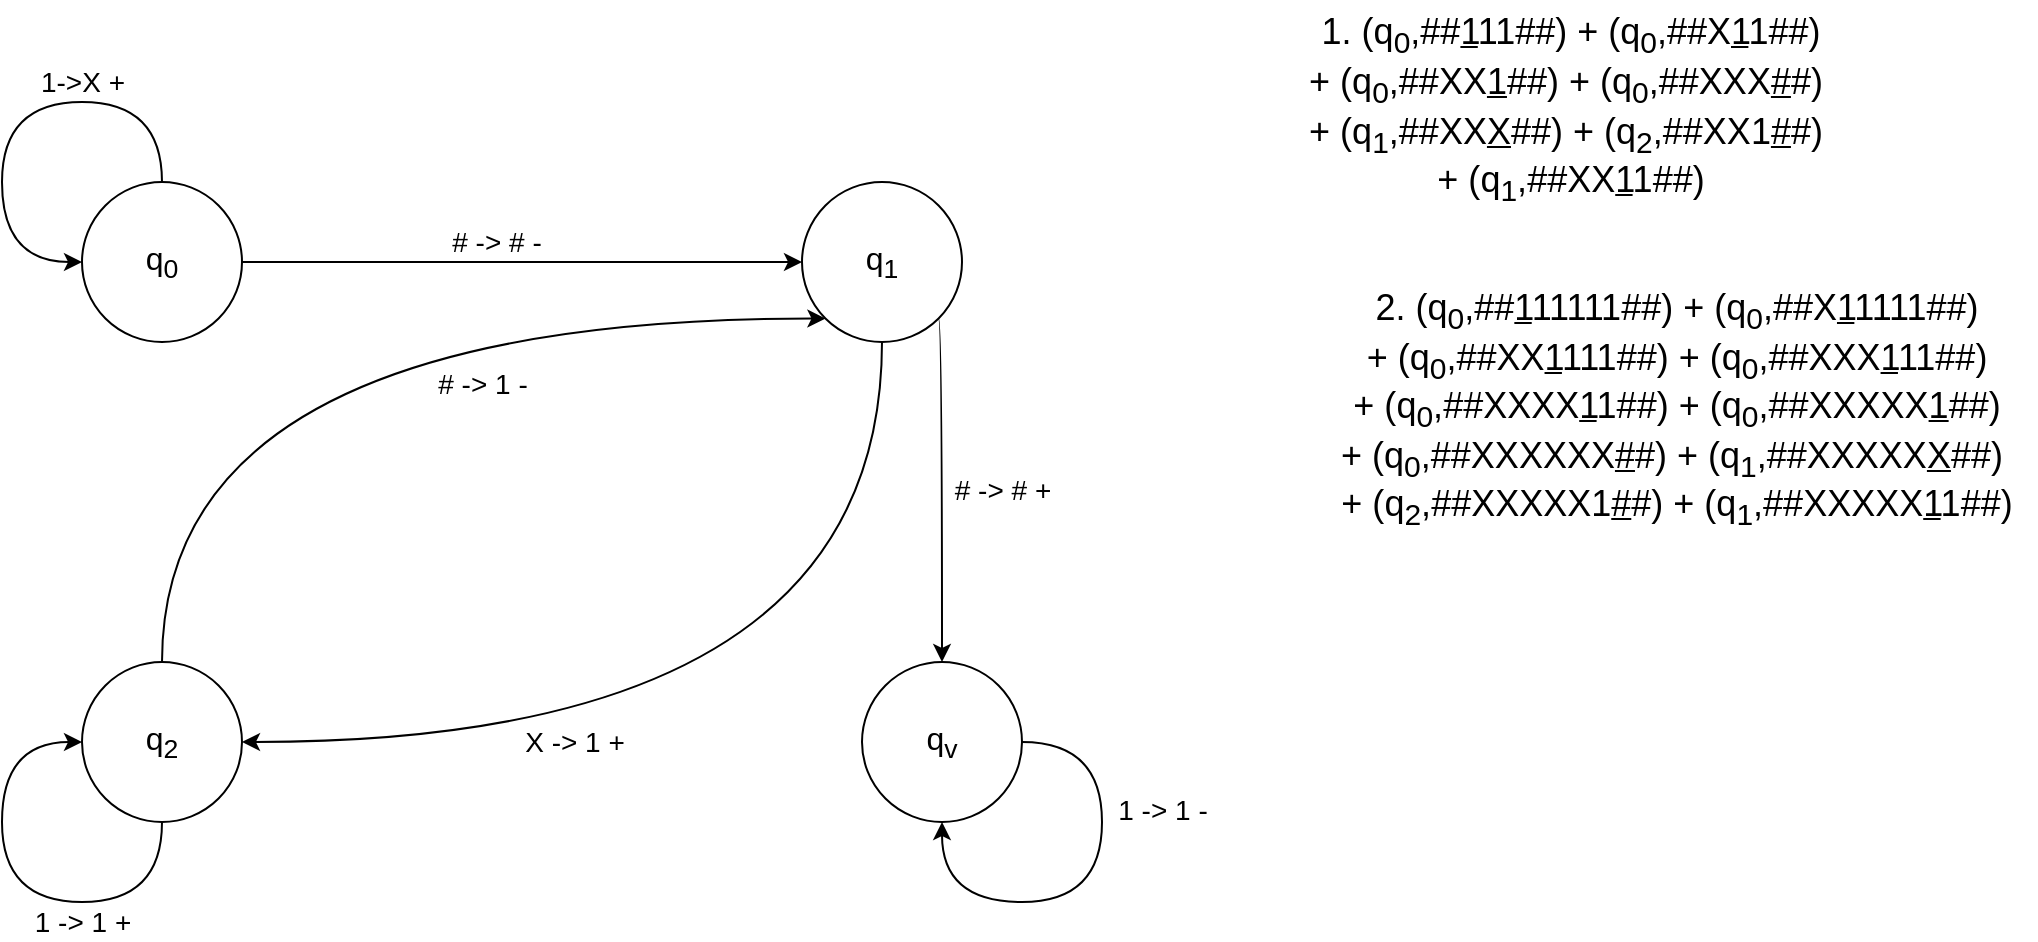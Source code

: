 <mxfile version="24.0.6" type="github">
  <diagram name="Page-1" id="9Mrh0RYRGMyYw6FMpJzP">
    <mxGraphModel dx="989" dy="514" grid="0" gridSize="10" guides="1" tooltips="1" connect="1" arrows="1" fold="1" page="1" pageScale="1" pageWidth="850" pageHeight="1100" math="0" shadow="0">
      <root>
        <mxCell id="0" />
        <mxCell id="1" parent="0" />
        <mxCell id="F2bxNRs9cvhMhQYFObHX-5" style="edgeStyle=orthogonalEdgeStyle;rounded=0;orthogonalLoop=1;jettySize=auto;html=1;entryX=0;entryY=0.5;entryDx=0;entryDy=0;" edge="1" parent="1" source="F2bxNRs9cvhMhQYFObHX-1" target="F2bxNRs9cvhMhQYFObHX-4">
          <mxGeometry relative="1" as="geometry" />
        </mxCell>
        <mxCell id="F2bxNRs9cvhMhQYFObHX-14" value="&lt;font style=&quot;font-size: 14px;&quot;&gt;# -&amp;gt; # -&lt;/font&gt;" style="edgeLabel;html=1;align=center;verticalAlign=middle;resizable=0;points=[];" vertex="1" connectable="0" parent="F2bxNRs9cvhMhQYFObHX-5">
          <mxGeometry x="-0.093" y="4" relative="1" as="geometry">
            <mxPoint y="-6" as="offset" />
          </mxGeometry>
        </mxCell>
        <mxCell id="F2bxNRs9cvhMhQYFObHX-1" value="&lt;font style=&quot;font-size: 16px;&quot;&gt;q&lt;sub&gt;0&lt;/sub&gt;&lt;/font&gt;" style="ellipse;whiteSpace=wrap;html=1;aspect=fixed;" vertex="1" parent="1">
          <mxGeometry x="120" y="120" width="80" height="80" as="geometry" />
        </mxCell>
        <mxCell id="F2bxNRs9cvhMhQYFObHX-2" value="&lt;font style=&quot;font-size: 16px;&quot;&gt;q&lt;sub&gt;v&lt;/sub&gt;&lt;/font&gt;" style="ellipse;whiteSpace=wrap;html=1;aspect=fixed;" vertex="1" parent="1">
          <mxGeometry x="510" y="360" width="80" height="80" as="geometry" />
        </mxCell>
        <mxCell id="F2bxNRs9cvhMhQYFObHX-10" style="edgeStyle=orthogonalEdgeStyle;rounded=0;orthogonalLoop=1;jettySize=auto;html=1;exitX=1;exitY=0.5;exitDx=0;exitDy=0;entryX=0.5;entryY=1;entryDx=0;entryDy=0;curved=1;startArrow=classic;startFill=1;endArrow=none;endFill=0;" edge="1" parent="1" source="F2bxNRs9cvhMhQYFObHX-3" target="F2bxNRs9cvhMhQYFObHX-4">
          <mxGeometry relative="1" as="geometry" />
        </mxCell>
        <mxCell id="F2bxNRs9cvhMhQYFObHX-18" value="&lt;font style=&quot;font-size: 14px;&quot;&gt;X -&amp;gt; 1 +&lt;/font&gt;" style="edgeLabel;html=1;align=center;verticalAlign=middle;resizable=0;points=[];" vertex="1" connectable="0" parent="F2bxNRs9cvhMhQYFObHX-10">
          <mxGeometry x="-0.344" y="28" relative="1" as="geometry">
            <mxPoint x="-5" y="28" as="offset" />
          </mxGeometry>
        </mxCell>
        <mxCell id="F2bxNRs9cvhMhQYFObHX-3" value="&lt;font style=&quot;font-size: 16px;&quot;&gt;q&lt;sub&gt;2&lt;/sub&gt;&lt;/font&gt;" style="ellipse;whiteSpace=wrap;html=1;aspect=fixed;" vertex="1" parent="1">
          <mxGeometry x="120" y="360" width="80" height="80" as="geometry" />
        </mxCell>
        <mxCell id="F2bxNRs9cvhMhQYFObHX-6" style="edgeStyle=orthogonalEdgeStyle;rounded=0;orthogonalLoop=1;jettySize=auto;html=1;entryX=0.5;entryY=0;entryDx=0;entryDy=0;exitX=1;exitY=1;exitDx=0;exitDy=0;curved=1;" edge="1" parent="1" source="F2bxNRs9cvhMhQYFObHX-4" target="F2bxNRs9cvhMhQYFObHX-2">
          <mxGeometry relative="1" as="geometry">
            <Array as="points">
              <mxPoint x="550" y="188" />
            </Array>
          </mxGeometry>
        </mxCell>
        <mxCell id="F2bxNRs9cvhMhQYFObHX-15" value="&lt;font style=&quot;font-size: 14px;&quot;&gt;# -&amp;gt; # +&lt;/font&gt;" style="edgeLabel;html=1;align=center;verticalAlign=middle;resizable=0;points=[];" vertex="1" connectable="0" parent="F2bxNRs9cvhMhQYFObHX-6">
          <mxGeometry x="0.037" y="-1" relative="1" as="geometry">
            <mxPoint x="31" y="-3" as="offset" />
          </mxGeometry>
        </mxCell>
        <mxCell id="F2bxNRs9cvhMhQYFObHX-9" style="rounded=0;orthogonalLoop=1;jettySize=auto;html=1;exitX=0;exitY=1;exitDx=0;exitDy=0;entryX=0.5;entryY=0;entryDx=0;entryDy=0;edgeStyle=orthogonalEdgeStyle;curved=1;strokeColor=default;startArrow=classic;startFill=1;endArrow=none;endFill=0;" edge="1" parent="1" source="F2bxNRs9cvhMhQYFObHX-4" target="F2bxNRs9cvhMhQYFObHX-3">
          <mxGeometry relative="1" as="geometry" />
        </mxCell>
        <mxCell id="F2bxNRs9cvhMhQYFObHX-17" value="&lt;font style=&quot;font-size: 14px;&quot;&gt;# -&amp;gt; 1 -&lt;/font&gt;" style="edgeLabel;html=1;align=center;verticalAlign=middle;resizable=0;points=[];" vertex="1" connectable="0" parent="F2bxNRs9cvhMhQYFObHX-9">
          <mxGeometry x="-0.207" y="25" relative="1" as="geometry">
            <mxPoint x="28" y="7" as="offset" />
          </mxGeometry>
        </mxCell>
        <mxCell id="F2bxNRs9cvhMhQYFObHX-4" value="&lt;font style=&quot;font-size: 16px;&quot;&gt;q&lt;sub&gt;1&lt;/sub&gt;&lt;/font&gt;" style="ellipse;whiteSpace=wrap;html=1;aspect=fixed;" vertex="1" parent="1">
          <mxGeometry x="480" y="120" width="80" height="80" as="geometry" />
        </mxCell>
        <mxCell id="F2bxNRs9cvhMhQYFObHX-8" style="edgeStyle=orthogonalEdgeStyle;rounded=0;orthogonalLoop=1;jettySize=auto;html=1;entryX=0;entryY=0.5;entryDx=0;entryDy=0;curved=1;" edge="1" parent="1" source="F2bxNRs9cvhMhQYFObHX-1" target="F2bxNRs9cvhMhQYFObHX-1">
          <mxGeometry relative="1" as="geometry">
            <Array as="points">
              <mxPoint x="160" y="80" />
              <mxPoint x="80" y="80" />
              <mxPoint x="80" y="160" />
            </Array>
          </mxGeometry>
        </mxCell>
        <mxCell id="F2bxNRs9cvhMhQYFObHX-13" value="&lt;font style=&quot;font-size: 14px;&quot;&gt;1-&amp;gt;X +&lt;/font&gt;" style="edgeLabel;html=1;align=center;verticalAlign=middle;resizable=0;points=[];" vertex="1" connectable="0" parent="F2bxNRs9cvhMhQYFObHX-8">
          <mxGeometry x="-0.258" y="4" relative="1" as="geometry">
            <mxPoint x="9" y="-14" as="offset" />
          </mxGeometry>
        </mxCell>
        <mxCell id="F2bxNRs9cvhMhQYFObHX-11" style="edgeStyle=orthogonalEdgeStyle;rounded=0;orthogonalLoop=1;jettySize=auto;html=1;exitX=0.5;exitY=1;exitDx=0;exitDy=0;entryX=0;entryY=0.5;entryDx=0;entryDy=0;curved=1;" edge="1" parent="1" source="F2bxNRs9cvhMhQYFObHX-3" target="F2bxNRs9cvhMhQYFObHX-3">
          <mxGeometry relative="1" as="geometry">
            <Array as="points">
              <mxPoint x="160" y="480" />
              <mxPoint x="80" y="480" />
              <mxPoint x="80" y="400" />
            </Array>
          </mxGeometry>
        </mxCell>
        <mxCell id="F2bxNRs9cvhMhQYFObHX-19" value="&lt;font style=&quot;font-size: 14px;&quot;&gt;1 -&amp;gt; 1 +&lt;/font&gt;" style="edgeLabel;html=1;align=center;verticalAlign=middle;resizable=0;points=[];" vertex="1" connectable="0" parent="F2bxNRs9cvhMhQYFObHX-11">
          <mxGeometry x="0.342" y="-1" relative="1" as="geometry">
            <mxPoint x="39" y="51" as="offset" />
          </mxGeometry>
        </mxCell>
        <mxCell id="F2bxNRs9cvhMhQYFObHX-12" style="edgeStyle=orthogonalEdgeStyle;rounded=0;orthogonalLoop=1;jettySize=auto;html=1;exitX=1;exitY=0.5;exitDx=0;exitDy=0;entryX=0.5;entryY=1;entryDx=0;entryDy=0;curved=1;" edge="1" parent="1" source="F2bxNRs9cvhMhQYFObHX-2" target="F2bxNRs9cvhMhQYFObHX-2">
          <mxGeometry relative="1" as="geometry">
            <Array as="points">
              <mxPoint x="630" y="400" />
              <mxPoint x="630" y="480" />
              <mxPoint x="550" y="480" />
            </Array>
          </mxGeometry>
        </mxCell>
        <mxCell id="F2bxNRs9cvhMhQYFObHX-16" value="&lt;font style=&quot;font-size: 14px;&quot;&gt;1 -&amp;gt; 1 -&lt;/font&gt;" style="edgeLabel;html=1;align=center;verticalAlign=middle;resizable=0;points=[];" vertex="1" connectable="0" parent="F2bxNRs9cvhMhQYFObHX-12">
          <mxGeometry x="-0.383" y="1" relative="1" as="geometry">
            <mxPoint x="29" as="offset" />
          </mxGeometry>
        </mxCell>
        <mxCell id="F2bxNRs9cvhMhQYFObHX-20" value="&lt;font style=&quot;font-size: 18px;&quot;&gt;1. (q&lt;sub style=&quot;&quot;&gt;0&lt;/sub&gt;,##&lt;u style=&quot;&quot;&gt;1&lt;/u&gt;11##) + (q&lt;sub style=&quot;&quot;&gt;0&lt;/sub&gt;,##X&lt;u style=&quot;&quot;&gt;1&lt;/u&gt;1##)&lt;/font&gt;&lt;div style=&quot;font-size: 18px;&quot;&gt;&lt;font style=&quot;font-size: 18px;&quot;&gt;+ (&lt;span style=&quot;background-color: initial;&quot;&gt;q&lt;/span&gt;&lt;sub style=&quot;background-color: initial;&quot;&gt;0&lt;/sub&gt;&lt;span style=&quot;background-color: initial;&quot;&gt;,&lt;/span&gt;&lt;span style=&quot;background-color: initial;&quot;&gt;##XX&lt;/span&gt;&lt;span style=&quot;background-color: initial;&quot;&gt;&lt;u&gt;1&lt;/u&gt;##&lt;/span&gt;&lt;span style=&quot;background-color: initial;&quot;&gt;)&amp;nbsp;&lt;/span&gt;&lt;span style=&quot;background-color: initial;&quot;&gt;+ (&lt;/span&gt;&lt;span style=&quot;background-color: initial;&quot;&gt;q&lt;/span&gt;&lt;span style=&quot;background-color: initial;&quot;&gt;&lt;sub&gt;0&lt;/sub&gt;&lt;/span&gt;&lt;span style=&quot;background-color: initial;&quot;&gt;,&lt;/span&gt;&lt;span style=&quot;background-color: initial;&quot;&gt;##XXX&lt;/span&gt;&lt;span style=&quot;background-color: initial;&quot;&gt;&lt;u&gt;#&lt;/u&gt;#&lt;/span&gt;&lt;span style=&quot;background-color: initial;&quot;&gt;)&amp;nbsp;&lt;/span&gt;&lt;/font&gt;&lt;/div&gt;&lt;div style=&quot;font-size: 18px;&quot;&gt;&lt;font style=&quot;font-size: 18px;&quot;&gt;+ (&lt;span style=&quot;background-color: initial;&quot;&gt;q&lt;/span&gt;&lt;span style=&quot;background-color: initial;&quot;&gt;&lt;sub&gt;1&lt;/sub&gt;&lt;/span&gt;&lt;span style=&quot;background-color: initial;&quot;&gt;,&lt;/span&gt;&lt;span style=&quot;background-color: initial;&quot;&gt;##XX&lt;u&gt;X&lt;/u&gt;&lt;/span&gt;&lt;span style=&quot;background-color: initial;&quot;&gt;##&lt;/span&gt;&lt;span style=&quot;background-color: initial;&quot;&gt;)&amp;nbsp;&lt;/span&gt;&lt;span style=&quot;background-color: initial;&quot;&gt;+ (&lt;/span&gt;&lt;span style=&quot;background-color: initial;&quot;&gt;q&lt;/span&gt;&lt;span style=&quot;background-color: initial;&quot;&gt;&lt;sub&gt;2&lt;/sub&gt;&lt;/span&gt;&lt;span style=&quot;background-color: initial;&quot;&gt;,&lt;/span&gt;&lt;span style=&quot;background-color: initial;&quot;&gt;##XX1&lt;/span&gt;&lt;span style=&quot;background-color: initial;&quot;&gt;&lt;u&gt;#&lt;/u&gt;#&lt;/span&gt;&lt;span style=&quot;background-color: initial;&quot;&gt;)&amp;nbsp;&lt;/span&gt;&lt;/font&gt;&lt;/div&gt;&lt;div style=&quot;font-size: 18px;&quot;&gt;&lt;font style=&quot;font-size: 18px;&quot;&gt;&lt;span style=&quot;background-color: initial;&quot;&gt;+ (&lt;/span&gt;&lt;span style=&quot;background-color: initial;&quot;&gt;q&lt;/span&gt;&lt;span style=&quot;background-color: initial;&quot;&gt;&lt;sub&gt;1&lt;/sub&gt;&lt;/span&gt;&lt;span style=&quot;background-color: initial;&quot;&gt;,&lt;/span&gt;&lt;span style=&quot;background-color: initial;&quot;&gt;##XX&lt;u&gt;1&lt;/u&gt;1&lt;/span&gt;&lt;span style=&quot;background-color: initial;&quot;&gt;##&lt;/span&gt;&lt;span style=&quot;background-color: initial;&quot;&gt;)&lt;/span&gt;&lt;/font&gt;&lt;/div&gt;" style="text;html=1;align=center;verticalAlign=middle;resizable=0;points=[];autosize=1;strokeColor=none;fillColor=none;" vertex="1" parent="1">
          <mxGeometry x="719" y="29" width="290" height="110" as="geometry" />
        </mxCell>
        <mxCell id="F2bxNRs9cvhMhQYFObHX-25" value="&lt;font style=&quot;font-size: 18px;&quot;&gt;2. (q&lt;sub&gt;0&lt;/sub&gt;,##&lt;u&gt;1&lt;/u&gt;11111##) + (q&lt;sub&gt;0&lt;/sub&gt;,##X&lt;u&gt;1&lt;/u&gt;1111##)&lt;/font&gt;&lt;div style=&quot;font-size: 18px;&quot;&gt;+ (&lt;span style=&quot;background-color: initial;&quot;&gt;q&lt;/span&gt;&lt;sub style=&quot;background-color: initial;&quot;&gt;0&lt;/sub&gt;&lt;span style=&quot;background-color: initial;&quot;&gt;,&lt;/span&gt;&lt;span style=&quot;background-color: initial;&quot;&gt;##XX&lt;/span&gt;&lt;span style=&quot;background-color: initial;&quot;&gt;&lt;u&gt;1&lt;/u&gt;111##&lt;/span&gt;&lt;span style=&quot;background-color: initial;&quot;&gt;)&amp;nbsp;&lt;/span&gt;&lt;span style=&quot;background-color: initial;&quot;&gt;+ (&lt;/span&gt;&lt;span style=&quot;background-color: initial;&quot;&gt;q&lt;/span&gt;&lt;span style=&quot;background-color: initial;&quot;&gt;&lt;sub&gt;0&lt;/sub&gt;&lt;/span&gt;&lt;span style=&quot;background-color: initial;&quot;&gt;,&lt;/span&gt;&lt;span style=&quot;background-color: initial;&quot;&gt;##XXX&lt;u&gt;1&lt;/u&gt;11##&lt;/span&gt;&lt;span style=&quot;background-color: initial;&quot;&gt;)&lt;/span&gt;&lt;/div&gt;&lt;div style=&quot;font-size: 18px;&quot;&gt;&lt;span style=&quot;background-color: initial;&quot;&gt;+ (&lt;/span&gt;&lt;span style=&quot;background-color: initial;&quot;&gt;q&lt;/span&gt;&lt;span style=&quot;background-color: initial;&quot;&gt;&lt;sub&gt;0&lt;/sub&gt;&lt;/span&gt;&lt;span style=&quot;background-color: initial;&quot;&gt;,&lt;/span&gt;&lt;span style=&quot;background-color: initial;&quot;&gt;##XXXX&lt;u&gt;1&lt;/u&gt;1##&lt;/span&gt;&lt;span style=&quot;background-color: initial;&quot;&gt;)&amp;nbsp;&lt;/span&gt;&lt;span style=&quot;background-color: initial;&quot;&gt;+ (&lt;/span&gt;&lt;span style=&quot;background-color: initial;&quot;&gt;q&lt;/span&gt;&lt;span style=&quot;background-color: initial;&quot;&gt;&lt;sub&gt;0&lt;/sub&gt;&lt;/span&gt;&lt;span style=&quot;background-color: initial;&quot;&gt;,&lt;/span&gt;&lt;span style=&quot;background-color: initial;&quot;&gt;##XXXXX&lt;u&gt;1&lt;/u&gt;##&lt;/span&gt;&lt;span style=&quot;background-color: initial;&quot;&gt;)&lt;/span&gt;&lt;/div&gt;&lt;div style=&quot;font-size: 18px;&quot;&gt;&lt;span style=&quot;background-color: initial;&quot;&gt;+ (&lt;/span&gt;&lt;span style=&quot;background-color: initial;&quot;&gt;q&lt;/span&gt;&lt;span style=&quot;background-color: initial;&quot;&gt;&lt;sub&gt;0&lt;/sub&gt;&lt;/span&gt;&lt;span style=&quot;background-color: initial;&quot;&gt;,&lt;/span&gt;&lt;span style=&quot;background-color: initial;&quot;&gt;##XXXXXX&lt;u&gt;#&lt;/u&gt;#&lt;/span&gt;&lt;span style=&quot;background-color: initial;&quot;&gt;)&amp;nbsp;&lt;/span&gt;&lt;span style=&quot;background-color: initial;&quot;&gt;+ (&lt;/span&gt;&lt;span style=&quot;background-color: initial;&quot;&gt;q&lt;/span&gt;&lt;span style=&quot;background-color: initial;&quot;&gt;&lt;sub&gt;1&lt;/sub&gt;&lt;/span&gt;&lt;span style=&quot;background-color: initial;&quot;&gt;,&lt;/span&gt;&lt;span style=&quot;background-color: initial;&quot;&gt;##XXXXX&lt;u&gt;X&lt;/u&gt;&lt;/span&gt;&lt;span style=&quot;background-color: initial;&quot;&gt;##&lt;/span&gt;&lt;span style=&quot;background-color: initial;&quot;&gt;)&amp;nbsp;&lt;/span&gt;&lt;/div&gt;&lt;div style=&quot;font-size: 18px;&quot;&gt;&lt;span style=&quot;background-color: initial;&quot;&gt;+ (&lt;/span&gt;&lt;span style=&quot;background-color: initial;&quot;&gt;q&lt;/span&gt;&lt;span style=&quot;background-color: initial;&quot;&gt;&lt;sub&gt;2&lt;/sub&gt;&lt;/span&gt;&lt;span style=&quot;background-color: initial;&quot;&gt;,&lt;/span&gt;&lt;span style=&quot;background-color: initial;&quot;&gt;##XXXXX1&lt;/span&gt;&lt;span style=&quot;background-color: initial;&quot;&gt;&lt;u&gt;#&lt;/u&gt;#&lt;/span&gt;&lt;span style=&quot;background-color: initial;&quot;&gt;)&amp;nbsp;&lt;/span&gt;&lt;span style=&quot;background-color: initial;&quot;&gt;+ (&lt;/span&gt;&lt;span style=&quot;background-color: initial;&quot;&gt;q&lt;/span&gt;&lt;span style=&quot;background-color: initial;&quot;&gt;&lt;sub&gt;1&lt;/sub&gt;&lt;/span&gt;&lt;span style=&quot;background-color: initial;&quot;&gt;,&lt;/span&gt;&lt;span style=&quot;background-color: initial;&quot;&gt;##XXXXX&lt;u&gt;1&lt;/u&gt;1&lt;/span&gt;&lt;span style=&quot;background-color: initial;&quot;&gt;##&lt;/span&gt;&lt;span style=&quot;background-color: initial;&quot;&gt;)&lt;/span&gt;&lt;/div&gt;" style="text;html=1;align=center;verticalAlign=middle;resizable=0;points=[];autosize=1;strokeColor=none;fillColor=none;" vertex="1" parent="1">
          <mxGeometry x="737" y="164" width="360" height="140" as="geometry" />
        </mxCell>
      </root>
    </mxGraphModel>
  </diagram>
</mxfile>
